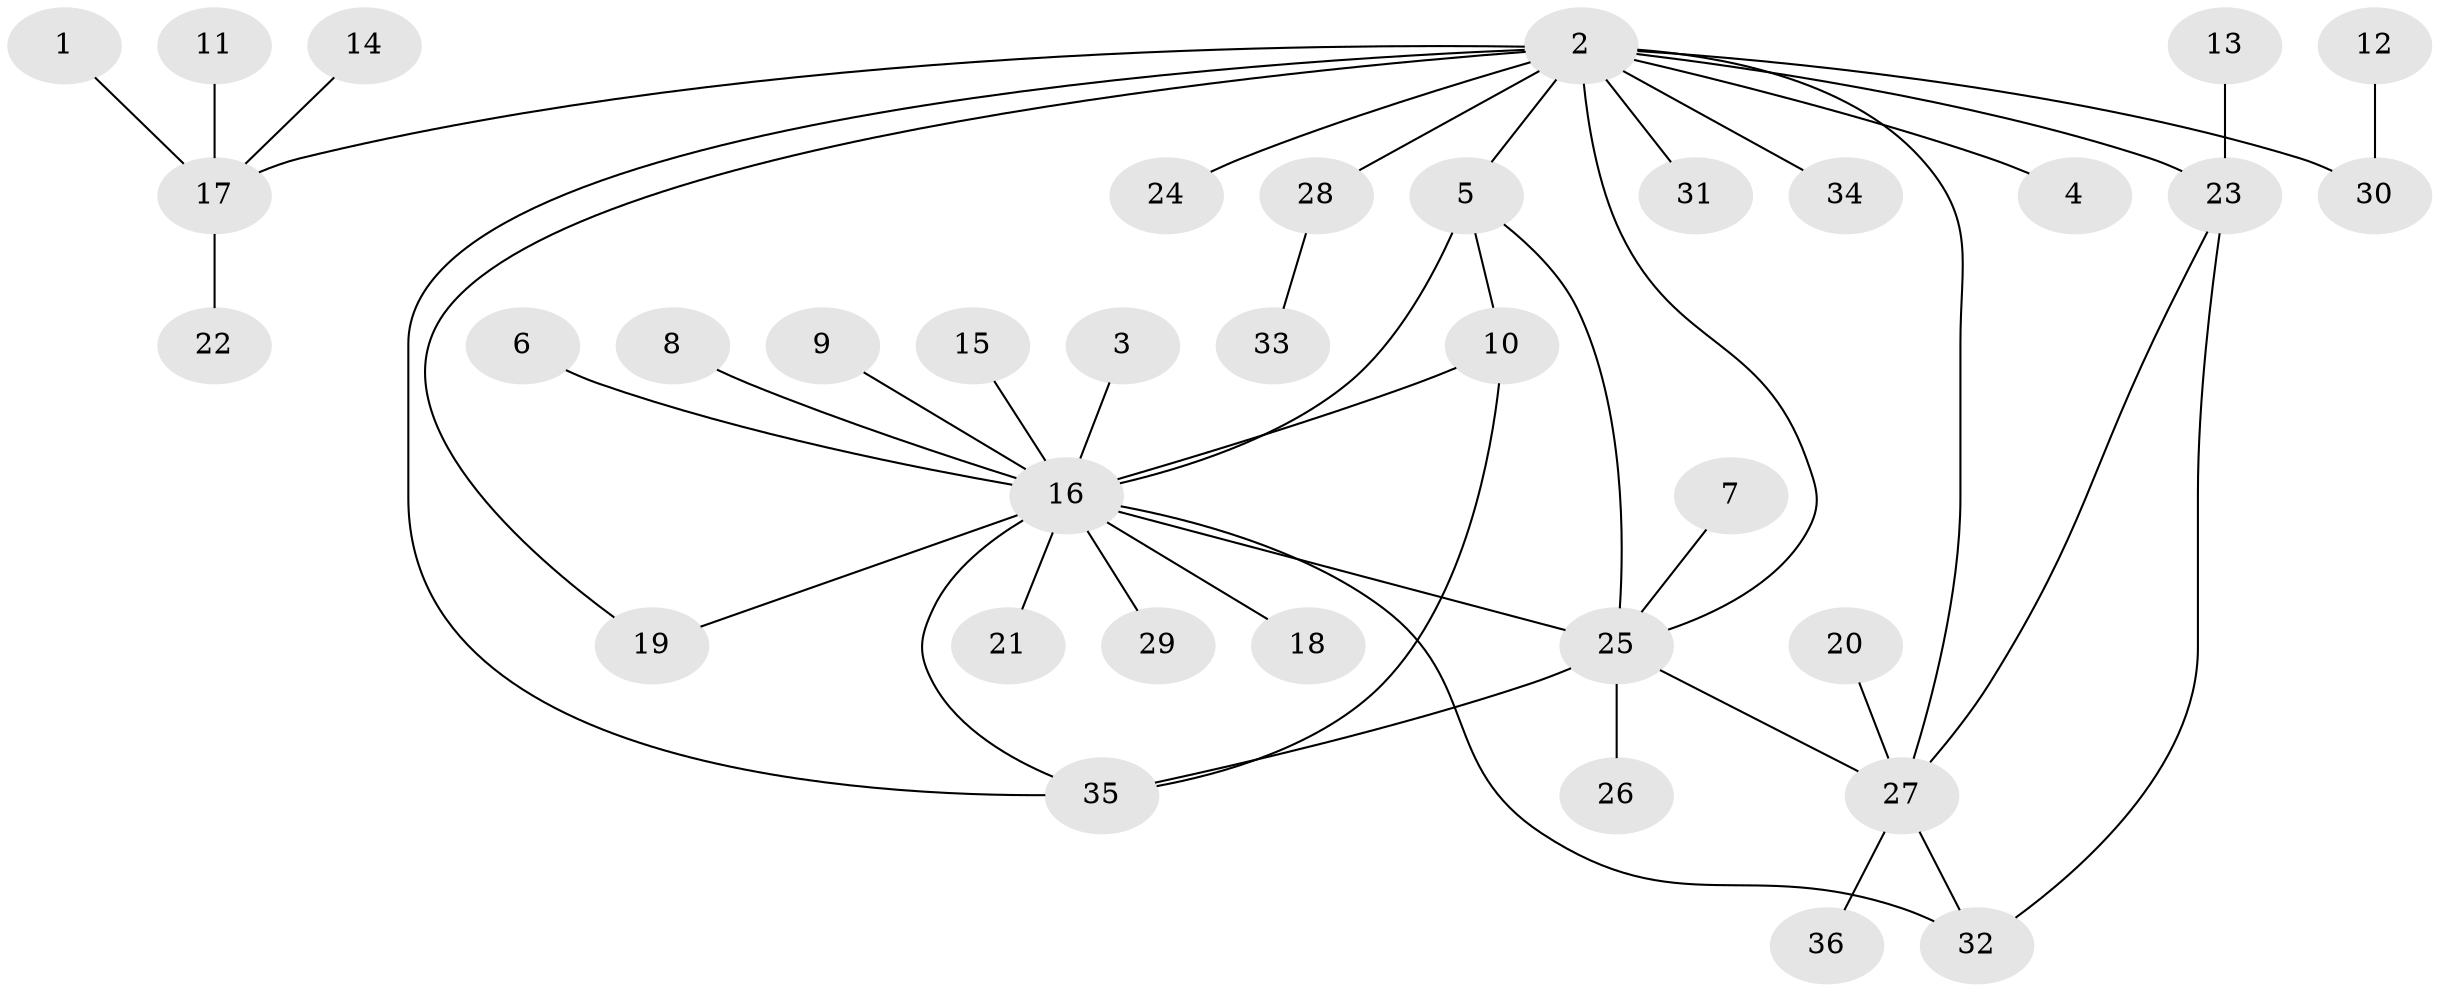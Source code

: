 // original degree distribution, {2: 0.19444444444444445, 8: 0.013888888888888888, 5: 0.041666666666666664, 3: 0.05555555555555555, 4: 0.06944444444444445, 7: 0.041666666666666664, 11: 0.013888888888888888, 10: 0.013888888888888888, 6: 0.013888888888888888, 1: 0.5416666666666666}
// Generated by graph-tools (version 1.1) at 2025/26/03/09/25 03:26:41]
// undirected, 36 vertices, 46 edges
graph export_dot {
graph [start="1"]
  node [color=gray90,style=filled];
  1;
  2;
  3;
  4;
  5;
  6;
  7;
  8;
  9;
  10;
  11;
  12;
  13;
  14;
  15;
  16;
  17;
  18;
  19;
  20;
  21;
  22;
  23;
  24;
  25;
  26;
  27;
  28;
  29;
  30;
  31;
  32;
  33;
  34;
  35;
  36;
  1 -- 17 [weight=1.0];
  2 -- 4 [weight=1.0];
  2 -- 5 [weight=2.0];
  2 -- 17 [weight=1.0];
  2 -- 19 [weight=1.0];
  2 -- 23 [weight=2.0];
  2 -- 24 [weight=1.0];
  2 -- 25 [weight=1.0];
  2 -- 27 [weight=1.0];
  2 -- 28 [weight=1.0];
  2 -- 30 [weight=1.0];
  2 -- 31 [weight=1.0];
  2 -- 34 [weight=1.0];
  2 -- 35 [weight=1.0];
  3 -- 16 [weight=1.0];
  5 -- 10 [weight=1.0];
  5 -- 16 [weight=1.0];
  5 -- 25 [weight=2.0];
  6 -- 16 [weight=1.0];
  7 -- 25 [weight=1.0];
  8 -- 16 [weight=1.0];
  9 -- 16 [weight=1.0];
  10 -- 16 [weight=1.0];
  10 -- 35 [weight=1.0];
  11 -- 17 [weight=1.0];
  12 -- 30 [weight=1.0];
  13 -- 23 [weight=1.0];
  14 -- 17 [weight=1.0];
  15 -- 16 [weight=1.0];
  16 -- 18 [weight=1.0];
  16 -- 19 [weight=1.0];
  16 -- 21 [weight=1.0];
  16 -- 25 [weight=1.0];
  16 -- 29 [weight=1.0];
  16 -- 32 [weight=1.0];
  16 -- 35 [weight=1.0];
  17 -- 22 [weight=1.0];
  20 -- 27 [weight=1.0];
  23 -- 27 [weight=1.0];
  23 -- 32 [weight=1.0];
  25 -- 26 [weight=1.0];
  25 -- 27 [weight=1.0];
  25 -- 35 [weight=1.0];
  27 -- 32 [weight=1.0];
  27 -- 36 [weight=1.0];
  28 -- 33 [weight=1.0];
}
